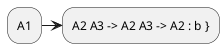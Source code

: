 {
  "sha1": "doso91w9n61mfhu7av166yemp7ea9lx",
  "insertion": {
    "when": "2024-06-01T09:03:03.297Z",
    "url": "http://www.eclipse.org/legal/epl-v10.html",
    "user": "plantuml@gmail.com"
  }
}
@startuml package "entities" {

A1 -> A2 A3 -> A2 A3 -> A2 : b }


@enduml
